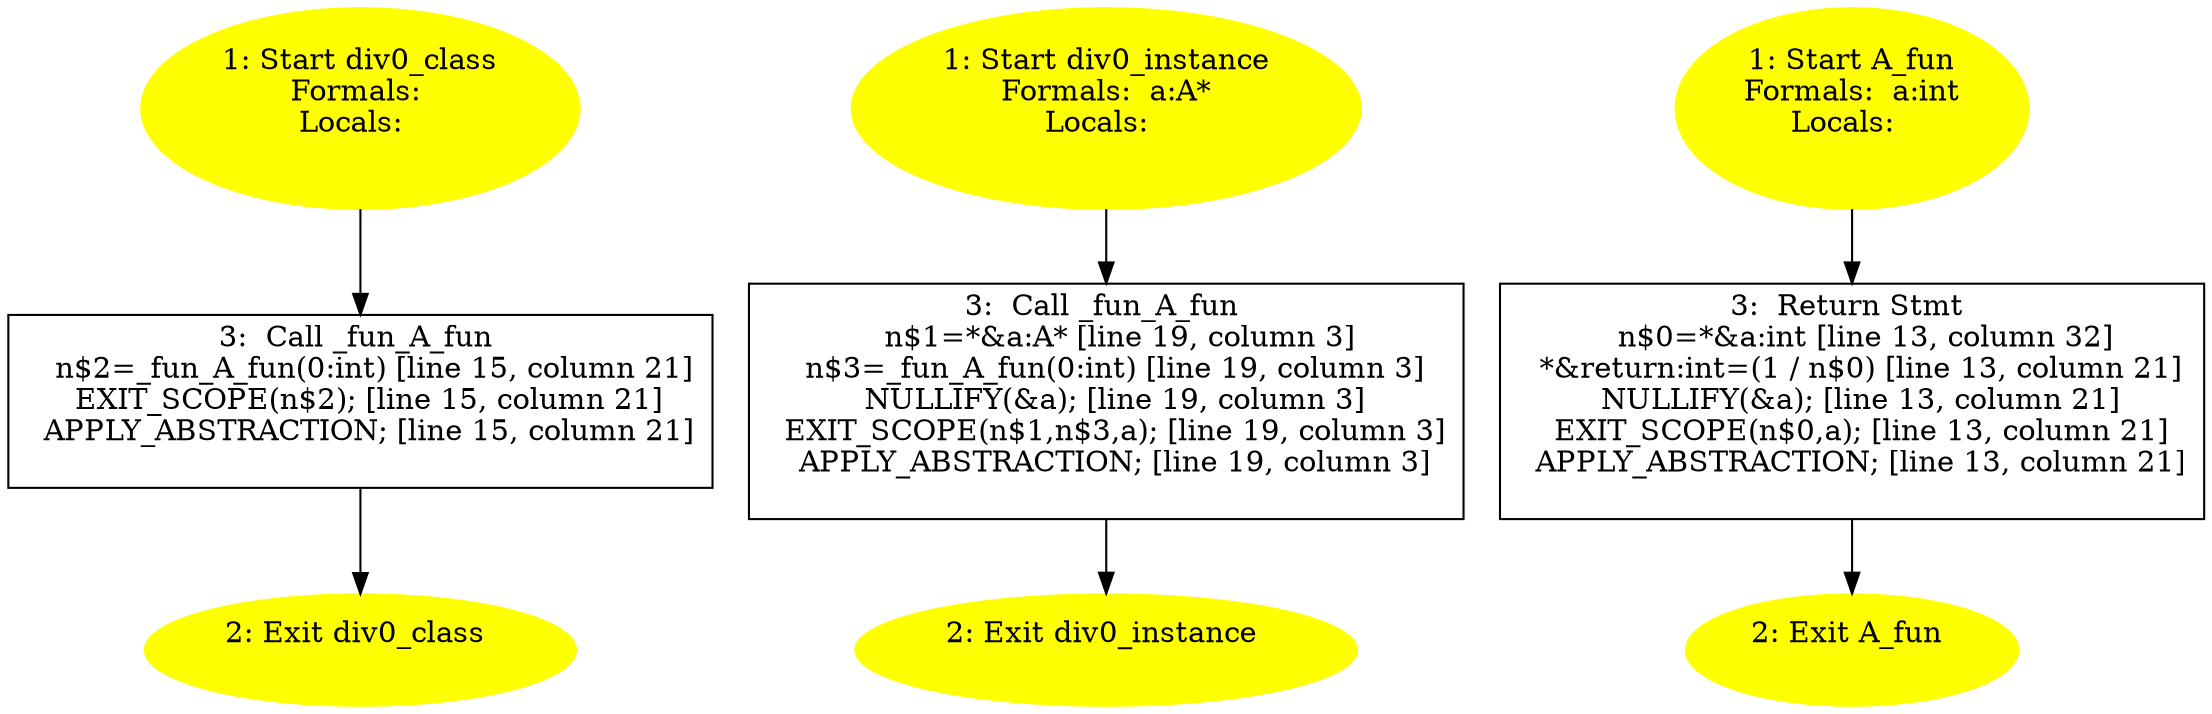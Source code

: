 /* @generated */
digraph cfg {
"div0_class#4984704850372216251.260ce38d809793fc3e38787f8d1eb4d6_1" [label="1: Start div0_class\nFormals: \nLocals:  \n  " color=yellow style=filled]
	

	 "div0_class#4984704850372216251.260ce38d809793fc3e38787f8d1eb4d6_1" -> "div0_class#4984704850372216251.260ce38d809793fc3e38787f8d1eb4d6_3" ;
"div0_class#4984704850372216251.260ce38d809793fc3e38787f8d1eb4d6_2" [label="2: Exit div0_class \n  " color=yellow style=filled]
	

"div0_class#4984704850372216251.260ce38d809793fc3e38787f8d1eb4d6_3" [label="3:  Call _fun_A_fun \n   n$2=_fun_A_fun(0:int) [line 15, column 21]\n  EXIT_SCOPE(n$2); [line 15, column 21]\n  APPLY_ABSTRACTION; [line 15, column 21]\n " shape="box"]
	

	 "div0_class#4984704850372216251.260ce38d809793fc3e38787f8d1eb4d6_3" -> "div0_class#4984704850372216251.260ce38d809793fc3e38787f8d1eb4d6_2" ;
"div0_instance(class A)#13376949534750090437.fc775825a5031b981817dd20651240b0_1" [label="1: Start div0_instance\nFormals:  a:A*\nLocals:  \n  " color=yellow style=filled]
	

	 "div0_instance(class A)#13376949534750090437.fc775825a5031b981817dd20651240b0_1" -> "div0_instance(class A)#13376949534750090437.fc775825a5031b981817dd20651240b0_3" ;
"div0_instance(class A)#13376949534750090437.fc775825a5031b981817dd20651240b0_2" [label="2: Exit div0_instance \n  " color=yellow style=filled]
	

"div0_instance(class A)#13376949534750090437.fc775825a5031b981817dd20651240b0_3" [label="3:  Call _fun_A_fun \n   n$1=*&a:A* [line 19, column 3]\n  n$3=_fun_A_fun(0:int) [line 19, column 3]\n  NULLIFY(&a); [line 19, column 3]\n  EXIT_SCOPE(n$1,n$3,a); [line 19, column 3]\n  APPLY_ABSTRACTION; [line 19, column 3]\n " shape="box"]
	

	 "div0_instance(class A)#13376949534750090437.fc775825a5031b981817dd20651240b0_3" -> "div0_instance(class A)#13376949534750090437.fc775825a5031b981817dd20651240b0_2" ;
"fun#A#(6769534270530582672).0ab578f4190d39d2c1b23c6d46a310c6_1" [label="1: Start A_fun\nFormals:  a:int\nLocals:  \n  " color=yellow style=filled]
	

	 "fun#A#(6769534270530582672).0ab578f4190d39d2c1b23c6d46a310c6_1" -> "fun#A#(6769534270530582672).0ab578f4190d39d2c1b23c6d46a310c6_3" ;
"fun#A#(6769534270530582672).0ab578f4190d39d2c1b23c6d46a310c6_2" [label="2: Exit A_fun \n  " color=yellow style=filled]
	

"fun#A#(6769534270530582672).0ab578f4190d39d2c1b23c6d46a310c6_3" [label="3:  Return Stmt \n   n$0=*&a:int [line 13, column 32]\n  *&return:int=(1 / n$0) [line 13, column 21]\n  NULLIFY(&a); [line 13, column 21]\n  EXIT_SCOPE(n$0,a); [line 13, column 21]\n  APPLY_ABSTRACTION; [line 13, column 21]\n " shape="box"]
	

	 "fun#A#(6769534270530582672).0ab578f4190d39d2c1b23c6d46a310c6_3" -> "fun#A#(6769534270530582672).0ab578f4190d39d2c1b23c6d46a310c6_2" ;
}
